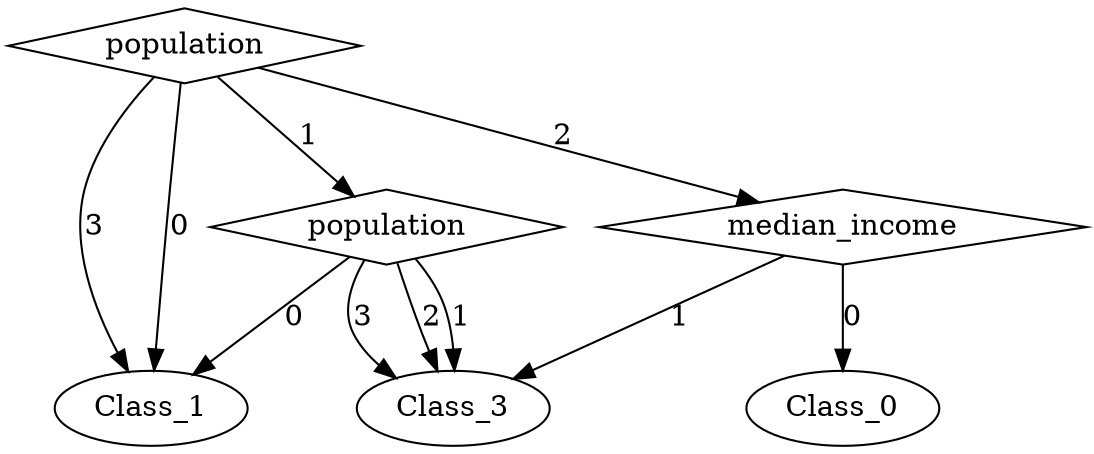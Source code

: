 digraph {
node [label=Class_3,style=""] Class_3
node [label=Class_3,style=""] Class_3
node [label=Class_3,style=""] Class_3
node [label=Class_1,style=""] Class_1
node [label=Class_3,style=""] Class_3
node [label=Class_0,style=""] Class_0
node [label=Class_1,style=""] Class_1
node [label=Class_1,style=""] Class_1
node [label=population,shape="diamond",style=""] 2
node [label=median_income,shape="diamond",style=""] 1
node [label=population,shape="diamond",style=""] 0

2 -> Class_3 [label="3"]
2 -> Class_3 [label="2"]
2 -> Class_3 [label="1"]
2 -> Class_1 [label="0"]
1 -> Class_3 [label="1"]
1 -> Class_0 [label="0"]
0 -> Class_1 [label="3"]
0 -> 1 [label="2"]
0 -> 2 [label="1"]
0 -> Class_1 [label="0"]
}